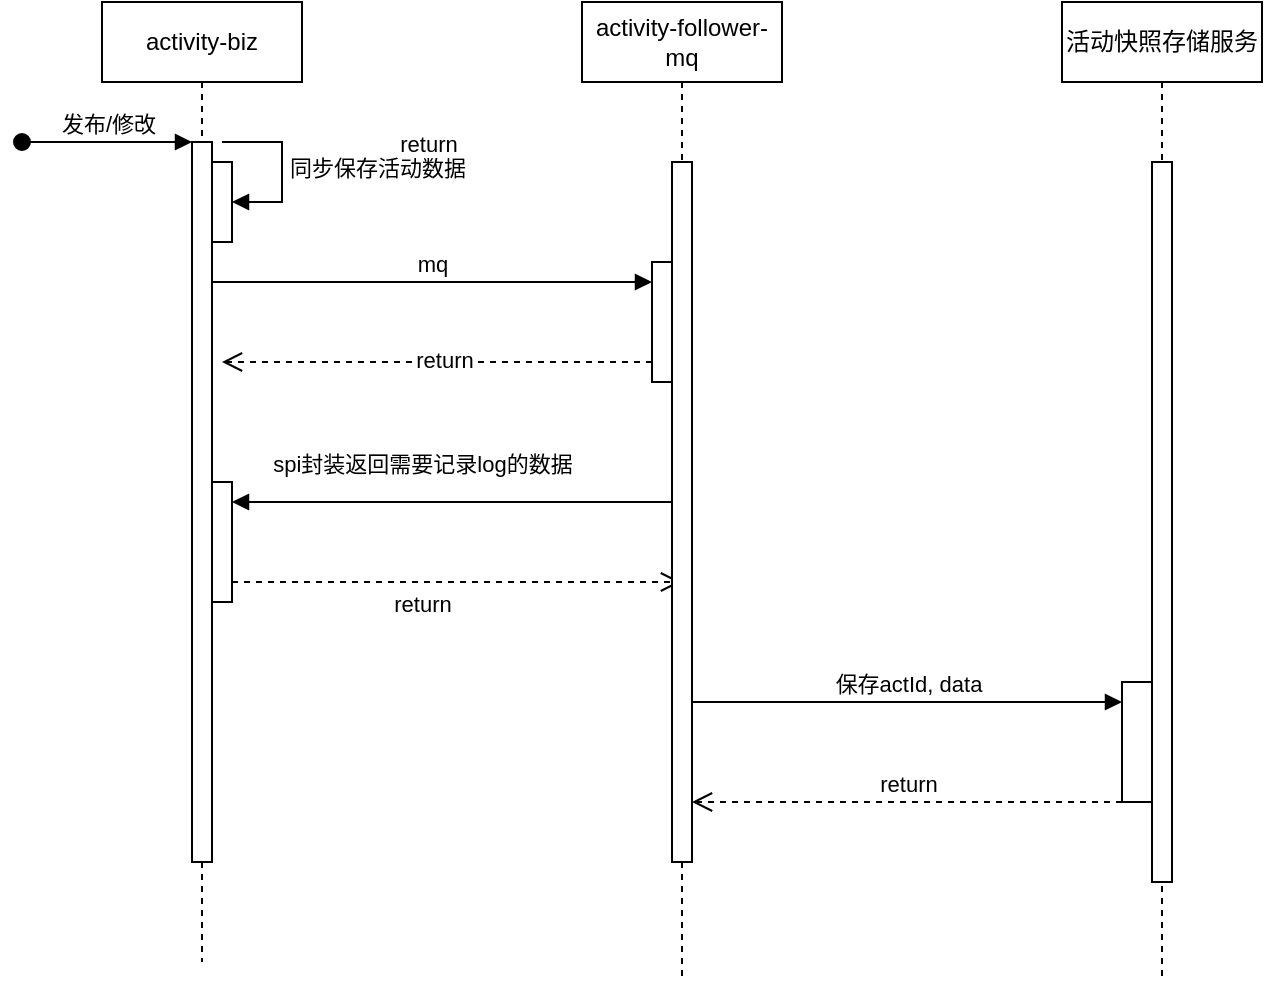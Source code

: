 <mxfile version="20.8.20" type="github">
  <diagram name="Page-1" id="2YBvvXClWsGukQMizWep">
    <mxGraphModel dx="1434" dy="764" grid="1" gridSize="10" guides="1" tooltips="1" connect="1" arrows="1" fold="1" page="1" pageScale="1" pageWidth="850" pageHeight="1100" math="0" shadow="0">
      <root>
        <mxCell id="0" />
        <mxCell id="1" parent="0" />
        <mxCell id="hgpkn1jPVUoZXDqAJY9G-33" value="activity-biz" style="shape=umlLifeline;perimeter=lifelinePerimeter;whiteSpace=wrap;html=1;container=0;dropTarget=0;collapsible=0;recursiveResize=0;outlineConnect=0;portConstraint=eastwest;newEdgeStyle={&quot;edgeStyle&quot;:&quot;elbowEdgeStyle&quot;,&quot;elbow&quot;:&quot;vertical&quot;,&quot;curved&quot;:0,&quot;rounded&quot;:0};" vertex="1" parent="1">
          <mxGeometry x="120" y="20" width="100" height="480" as="geometry" />
        </mxCell>
        <mxCell id="hgpkn1jPVUoZXDqAJY9G-34" value="" style="html=1;points=[];perimeter=orthogonalPerimeter;outlineConnect=0;targetShapes=umlLifeline;portConstraint=eastwest;newEdgeStyle={&quot;edgeStyle&quot;:&quot;elbowEdgeStyle&quot;,&quot;elbow&quot;:&quot;vertical&quot;,&quot;curved&quot;:0,&quot;rounded&quot;:0};" vertex="1" parent="hgpkn1jPVUoZXDqAJY9G-33">
          <mxGeometry x="45" y="70" width="10" height="360" as="geometry" />
        </mxCell>
        <mxCell id="hgpkn1jPVUoZXDqAJY9G-35" value="发布/修改" style="html=1;verticalAlign=bottom;startArrow=oval;endArrow=block;startSize=8;edgeStyle=elbowEdgeStyle;elbow=vertical;curved=0;rounded=0;" edge="1" parent="hgpkn1jPVUoZXDqAJY9G-33" target="hgpkn1jPVUoZXDqAJY9G-34">
          <mxGeometry relative="1" as="geometry">
            <mxPoint x="-40" y="70" as="sourcePoint" />
            <mxPoint as="offset" />
          </mxGeometry>
        </mxCell>
        <mxCell id="hgpkn1jPVUoZXDqAJY9G-36" value="" style="html=1;points=[];perimeter=orthogonalPerimeter;outlineConnect=0;targetShapes=umlLifeline;portConstraint=eastwest;newEdgeStyle={&quot;edgeStyle&quot;:&quot;elbowEdgeStyle&quot;,&quot;elbow&quot;:&quot;vertical&quot;,&quot;curved&quot;:0,&quot;rounded&quot;:0};" vertex="1" parent="hgpkn1jPVUoZXDqAJY9G-33">
          <mxGeometry x="55" y="80" width="10" height="40" as="geometry" />
        </mxCell>
        <mxCell id="hgpkn1jPVUoZXDqAJY9G-37" value="同步保存活动数据" style="html=1;align=left;spacingLeft=2;endArrow=block;rounded=0;edgeStyle=orthogonalEdgeStyle;curved=0;rounded=0;" edge="1" parent="hgpkn1jPVUoZXDqAJY9G-33" target="hgpkn1jPVUoZXDqAJY9G-36">
          <mxGeometry relative="1" as="geometry">
            <mxPoint x="60" y="70" as="sourcePoint" />
            <Array as="points">
              <mxPoint x="90" y="100" />
            </Array>
          </mxGeometry>
        </mxCell>
        <mxCell id="hgpkn1jPVUoZXDqAJY9G-38" value="" style="html=1;points=[];perimeter=orthogonalPerimeter;outlineConnect=0;targetShapes=umlLifeline;portConstraint=eastwest;newEdgeStyle={&quot;edgeStyle&quot;:&quot;elbowEdgeStyle&quot;,&quot;elbow&quot;:&quot;vertical&quot;,&quot;curved&quot;:0,&quot;rounded&quot;:0};" vertex="1" parent="hgpkn1jPVUoZXDqAJY9G-33">
          <mxGeometry x="55" y="240" width="10" height="60" as="geometry" />
        </mxCell>
        <mxCell id="hgpkn1jPVUoZXDqAJY9G-39" value="活动快照存储服务" style="shape=umlLifeline;perimeter=lifelinePerimeter;whiteSpace=wrap;html=1;container=0;dropTarget=0;collapsible=0;recursiveResize=0;outlineConnect=0;portConstraint=eastwest;newEdgeStyle={&quot;edgeStyle&quot;:&quot;elbowEdgeStyle&quot;,&quot;elbow&quot;:&quot;vertical&quot;,&quot;curved&quot;:0,&quot;rounded&quot;:0};" vertex="1" parent="1">
          <mxGeometry x="600" y="20" width="100" height="490" as="geometry" />
        </mxCell>
        <mxCell id="hgpkn1jPVUoZXDqAJY9G-40" value="" style="html=1;points=[];perimeter=orthogonalPerimeter;outlineConnect=0;targetShapes=umlLifeline;portConstraint=eastwest;newEdgeStyle={&quot;edgeStyle&quot;:&quot;elbowEdgeStyle&quot;,&quot;elbow&quot;:&quot;vertical&quot;,&quot;curved&quot;:0,&quot;rounded&quot;:0};" vertex="1" parent="hgpkn1jPVUoZXDqAJY9G-39">
          <mxGeometry x="45" y="80" width="10" height="360" as="geometry" />
        </mxCell>
        <mxCell id="hgpkn1jPVUoZXDqAJY9G-41" value="" style="html=1;points=[];perimeter=orthogonalPerimeter;outlineConnect=0;targetShapes=umlLifeline;portConstraint=eastwest;newEdgeStyle={&quot;edgeStyle&quot;:&quot;elbowEdgeStyle&quot;,&quot;elbow&quot;:&quot;vertical&quot;,&quot;curved&quot;:0,&quot;rounded&quot;:0};" vertex="1" parent="hgpkn1jPVUoZXDqAJY9G-39">
          <mxGeometry x="30" y="340" width="15" height="60" as="geometry" />
        </mxCell>
        <mxCell id="hgpkn1jPVUoZXDqAJY9G-42" value="spi封装返回需要记录log的数据" style="html=1;verticalAlign=bottom;endArrow=block;edgeStyle=elbowEdgeStyle;elbow=vertical;curved=0;rounded=0;" edge="1" parent="1" source="hgpkn1jPVUoZXDqAJY9G-45" target="hgpkn1jPVUoZXDqAJY9G-38">
          <mxGeometry x="0.136" y="-10" relative="1" as="geometry">
            <mxPoint x="175" y="160" as="sourcePoint" />
            <Array as="points">
              <mxPoint x="240" y="270" />
            </Array>
            <mxPoint x="200" y="220" as="targetPoint" />
            <mxPoint as="offset" />
          </mxGeometry>
        </mxCell>
        <mxCell id="hgpkn1jPVUoZXDqAJY9G-43" value="return" style="html=1;verticalAlign=bottom;endArrow=open;dashed=1;endSize=8;edgeStyle=elbowEdgeStyle;elbow=vertical;curved=0;rounded=0;" edge="1" parent="1" source="hgpkn1jPVUoZXDqAJY9G-38" target="hgpkn1jPVUoZXDqAJY9G-44">
          <mxGeometry x="-0.154" y="-20" relative="1" as="geometry">
            <mxPoint x="320" y="330" as="targetPoint" />
            <Array as="points">
              <mxPoint x="330" y="310" />
              <mxPoint x="280" y="320" />
            </Array>
            <mxPoint x="200" y="260" as="sourcePoint" />
            <mxPoint as="offset" />
          </mxGeometry>
        </mxCell>
        <mxCell id="hgpkn1jPVUoZXDqAJY9G-44" value="activity-follower-mq&lt;br&gt;" style="shape=umlLifeline;perimeter=lifelinePerimeter;whiteSpace=wrap;html=1;container=0;dropTarget=0;collapsible=0;recursiveResize=0;outlineConnect=0;portConstraint=eastwest;newEdgeStyle={&quot;edgeStyle&quot;:&quot;elbowEdgeStyle&quot;,&quot;elbow&quot;:&quot;vertical&quot;,&quot;curved&quot;:0,&quot;rounded&quot;:0};" vertex="1" parent="1">
          <mxGeometry x="360" y="20" width="100" height="490" as="geometry" />
        </mxCell>
        <mxCell id="hgpkn1jPVUoZXDqAJY9G-45" value="" style="html=1;points=[];perimeter=orthogonalPerimeter;outlineConnect=0;targetShapes=umlLifeline;portConstraint=eastwest;newEdgeStyle={&quot;edgeStyle&quot;:&quot;elbowEdgeStyle&quot;,&quot;elbow&quot;:&quot;vertical&quot;,&quot;curved&quot;:0,&quot;rounded&quot;:0};" vertex="1" parent="hgpkn1jPVUoZXDqAJY9G-44">
          <mxGeometry x="45" y="80" width="10" height="350" as="geometry" />
        </mxCell>
        <mxCell id="hgpkn1jPVUoZXDqAJY9G-46" value="" style="html=1;points=[];perimeter=orthogonalPerimeter;outlineConnect=0;targetShapes=umlLifeline;portConstraint=eastwest;newEdgeStyle={&quot;edgeStyle&quot;:&quot;elbowEdgeStyle&quot;,&quot;elbow&quot;:&quot;vertical&quot;,&quot;curved&quot;:0,&quot;rounded&quot;:0};" vertex="1" parent="hgpkn1jPVUoZXDqAJY9G-44">
          <mxGeometry x="35" y="130" width="10" height="60" as="geometry" />
        </mxCell>
        <mxCell id="hgpkn1jPVUoZXDqAJY9G-47" value="保存actId, data&lt;br&gt;" style="html=1;verticalAlign=bottom;endArrow=block;edgeStyle=elbowEdgeStyle;elbow=vertical;curved=0;rounded=0;" edge="1" parent="1" source="hgpkn1jPVUoZXDqAJY9G-45" target="hgpkn1jPVUoZXDqAJY9G-41">
          <mxGeometry relative="1" as="geometry">
            <mxPoint x="420" y="250" as="sourcePoint" />
            <Array as="points">
              <mxPoint x="460" y="370" />
            </Array>
          </mxGeometry>
        </mxCell>
        <mxCell id="hgpkn1jPVUoZXDqAJY9G-48" value="return" style="html=1;verticalAlign=bottom;endArrow=open;dashed=1;endSize=8;edgeStyle=elbowEdgeStyle;elbow=vertical;curved=0;rounded=0;" edge="1" parent="1" source="hgpkn1jPVUoZXDqAJY9G-41" target="hgpkn1jPVUoZXDqAJY9G-45">
          <mxGeometry relative="1" as="geometry">
            <mxPoint x="410" y="305" as="targetPoint" />
            <Array as="points">
              <mxPoint x="540" y="420" />
            </Array>
          </mxGeometry>
        </mxCell>
        <mxCell id="hgpkn1jPVUoZXDqAJY9G-49" value="mq" style="html=1;verticalAlign=bottom;endArrow=block;edgeStyle=elbowEdgeStyle;elbow=vertical;curved=0;rounded=0;" edge="1" parent="1" source="hgpkn1jPVUoZXDqAJY9G-34" target="hgpkn1jPVUoZXDqAJY9G-46">
          <mxGeometry relative="1" as="geometry">
            <mxPoint x="170" y="160" as="sourcePoint" />
            <Array as="points">
              <mxPoint x="380" y="160" />
            </Array>
          </mxGeometry>
        </mxCell>
        <mxCell id="hgpkn1jPVUoZXDqAJY9G-50" value="return" style="html=1;verticalAlign=bottom;endArrow=open;dashed=1;endSize=8;edgeStyle=elbowEdgeStyle;elbow=vertical;curved=0;rounded=0;" edge="1" parent="1" source="hgpkn1jPVUoZXDqAJY9G-46">
          <mxGeometry x="0.046" y="-100" relative="1" as="geometry">
            <mxPoint x="180" y="200" as="targetPoint" />
            <Array as="points">
              <mxPoint x="340" y="200" />
              <mxPoint x="370" y="270" />
            </Array>
            <mxPoint as="offset" />
          </mxGeometry>
        </mxCell>
        <mxCell id="hgpkn1jPVUoZXDqAJY9G-51" value="return" style="edgeLabel;html=1;align=center;verticalAlign=middle;resizable=0;points=[];" vertex="1" connectable="0" parent="hgpkn1jPVUoZXDqAJY9G-50">
          <mxGeometry x="-0.031" y="-1" relative="1" as="geometry">
            <mxPoint as="offset" />
          </mxGeometry>
        </mxCell>
      </root>
    </mxGraphModel>
  </diagram>
</mxfile>
